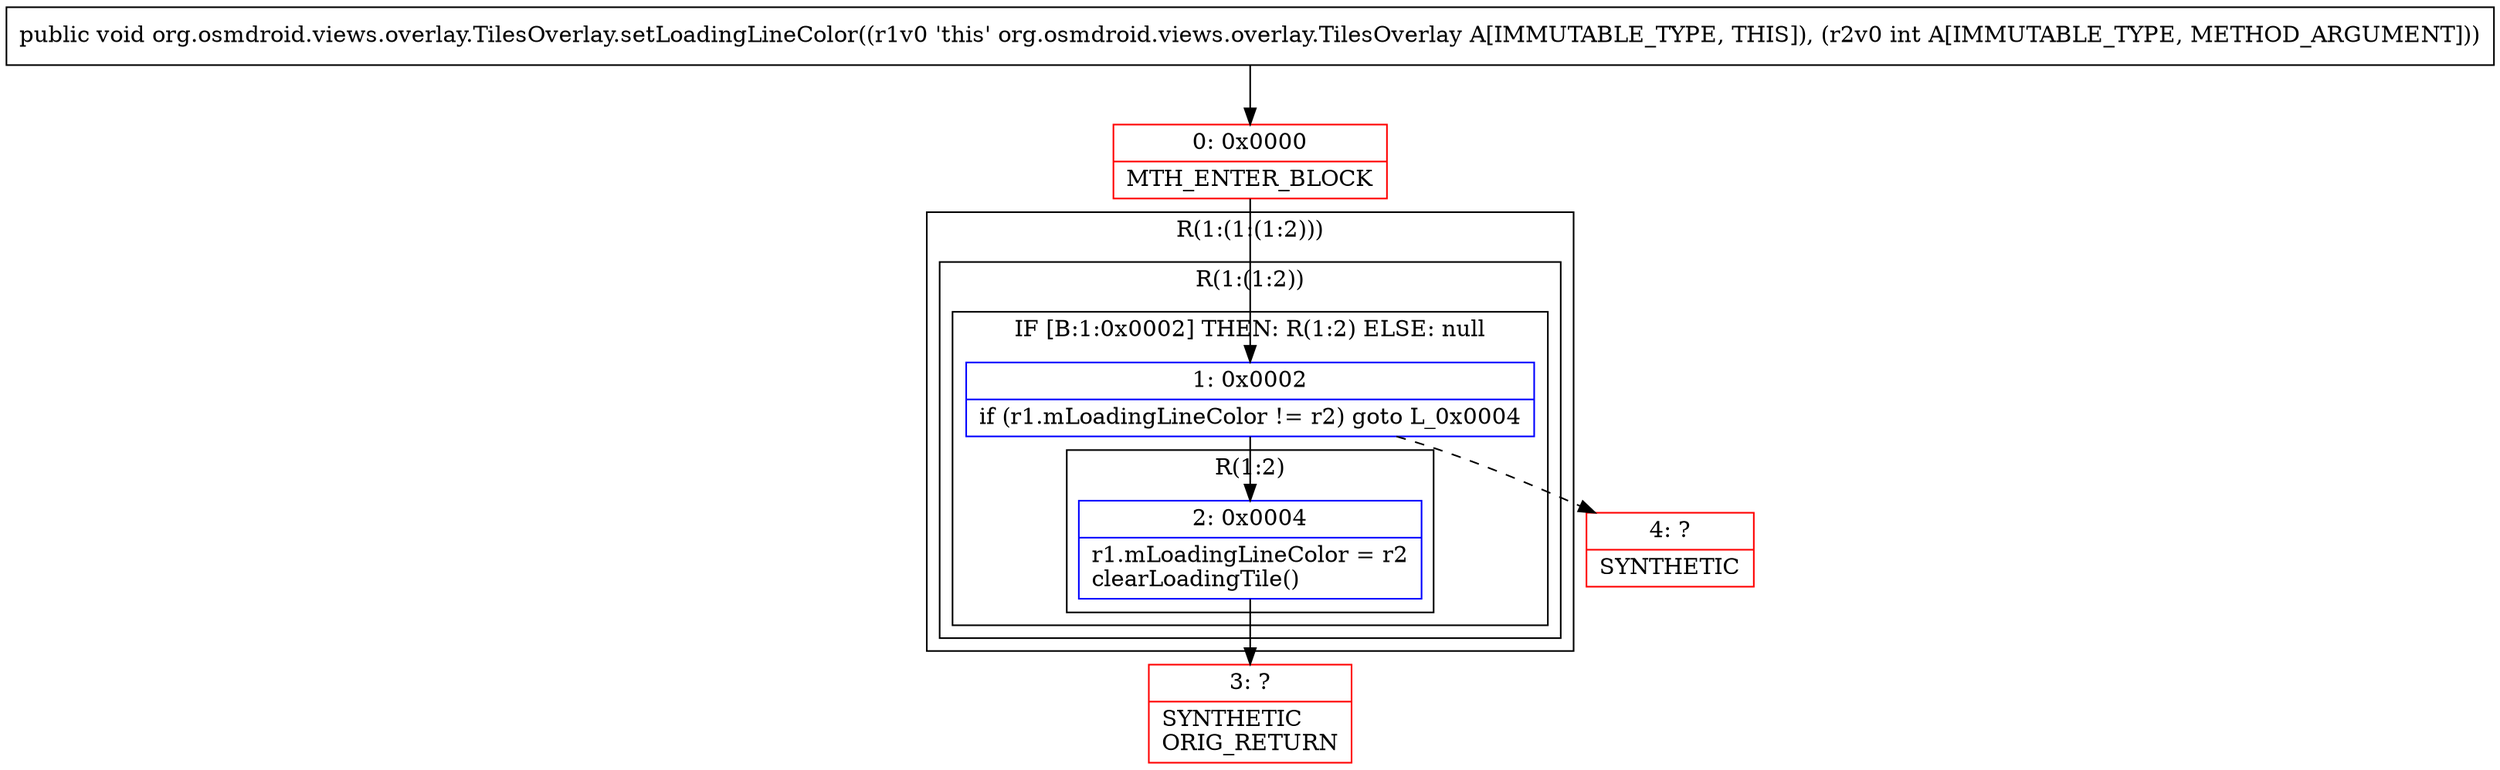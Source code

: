 digraph "CFG fororg.osmdroid.views.overlay.TilesOverlay.setLoadingLineColor(I)V" {
subgraph cluster_Region_1050201812 {
label = "R(1:(1:(1:2)))";
node [shape=record,color=blue];
subgraph cluster_Region_801083543 {
label = "R(1:(1:2))";
node [shape=record,color=blue];
subgraph cluster_IfRegion_1373139834 {
label = "IF [B:1:0x0002] THEN: R(1:2) ELSE: null";
node [shape=record,color=blue];
Node_1 [shape=record,label="{1\:\ 0x0002|if (r1.mLoadingLineColor != r2) goto L_0x0004\l}"];
subgraph cluster_Region_1634426651 {
label = "R(1:2)";
node [shape=record,color=blue];
Node_2 [shape=record,label="{2\:\ 0x0004|r1.mLoadingLineColor = r2\lclearLoadingTile()\l}"];
}
}
}
}
Node_0 [shape=record,color=red,label="{0\:\ 0x0000|MTH_ENTER_BLOCK\l}"];
Node_3 [shape=record,color=red,label="{3\:\ ?|SYNTHETIC\lORIG_RETURN\l}"];
Node_4 [shape=record,color=red,label="{4\:\ ?|SYNTHETIC\l}"];
MethodNode[shape=record,label="{public void org.osmdroid.views.overlay.TilesOverlay.setLoadingLineColor((r1v0 'this' org.osmdroid.views.overlay.TilesOverlay A[IMMUTABLE_TYPE, THIS]), (r2v0 int A[IMMUTABLE_TYPE, METHOD_ARGUMENT])) }"];
MethodNode -> Node_0;
Node_1 -> Node_2;
Node_1 -> Node_4[style=dashed];
Node_2 -> Node_3;
Node_0 -> Node_1;
}

